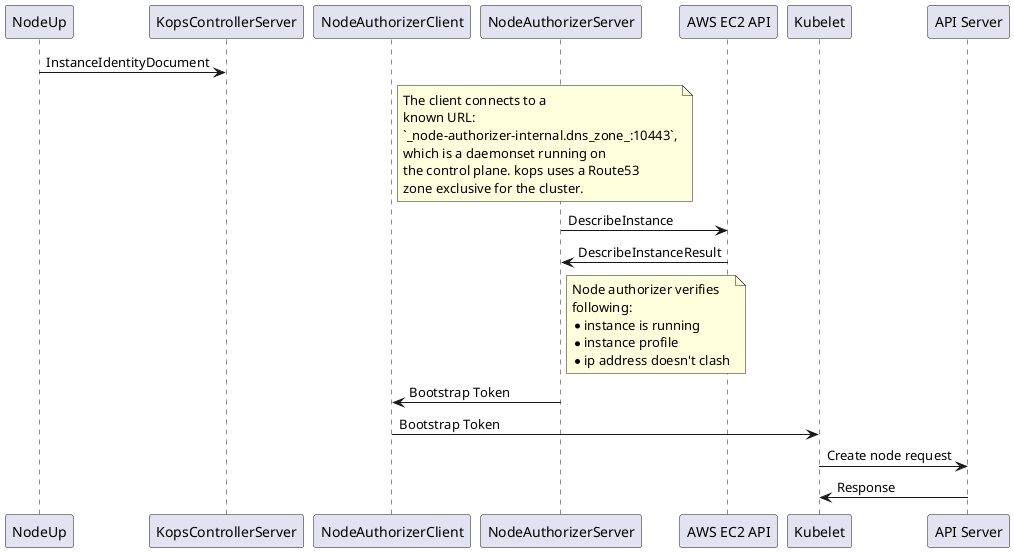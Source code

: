 @startuml kops-bootstrap

NodeUp -> "KopsControllerServer": InstanceIdentityDocument
note right of NodeAuthorizerClient
The client connects to a
known URL:
`_node-authorizer-internal.dns_zone_:10443`,
which is a daemonset running on
the control plane. kops uses a Route53
zone exclusive for the cluster.
end note
"NodeAuthorizerServer" -> "AWS EC2 API": DescribeInstance
"AWS EC2 API" -> "NodeAuthorizerServer": DescribeInstanceResult
note right of "NodeAuthorizerServer"
Node authorizer verifies
following:
* instance is running
* instance profile
* ip address doesn't clash
endnote
"NodeAuthorizerServer" -> "NodeAuthorizerClient": Bootstrap Token
"NodeAuthorizerClient" -> "Kubelet": Bootstrap Token
"Kubelet" -> "API Server": Create node request
"API Server" -> Kubelet: Response
@enduml
